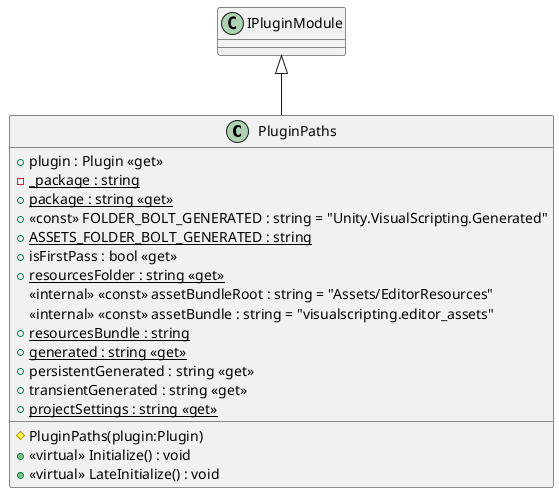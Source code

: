 @startuml
class PluginPaths {
    # PluginPaths(plugin:Plugin)
    + <<virtual>> Initialize() : void
    + <<virtual>> LateInitialize() : void
    + plugin : Plugin <<get>>
    - {static} _package : string
    + {static} package : string <<get>>
    + <<const>> FOLDER_BOLT_GENERATED : string = "Unity.VisualScripting.Generated"
    + {static} ASSETS_FOLDER_BOLT_GENERATED : string
    + isFirstPass : bool <<get>>
    + {static} resourcesFolder : string <<get>>
    <<internal>> <<const>> assetBundleRoot : string = "Assets/EditorResources"
    <<internal>> <<const>> assetBundle : string = "visualscripting.editor_assets"
    + {static} resourcesBundle : string
    + {static} generated : string <<get>>
    + persistentGenerated : string <<get>>
    + transientGenerated : string <<get>>
    + {static} projectSettings : string <<get>>
}
IPluginModule <|-- PluginPaths
@enduml
